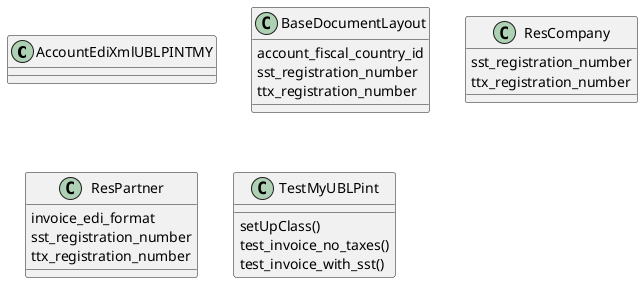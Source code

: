 @startuml classes_l10n_my_ubl_pint
set namespaceSeparator none
class "AccountEdiXmlUBLPINTMY" as odoo_src.odoo.addons.l10n_my_ubl_pint.models.account_edi_xml_pint_my.AccountEdiXmlUBLPINTMY {
}
class "BaseDocumentLayout" as odoo_src.odoo.addons.l10n_my_ubl_pint.models.res_company.BaseDocumentLayout {
  account_fiscal_country_id
  sst_registration_number
  ttx_registration_number
}
class "ResCompany" as odoo_src.odoo.addons.l10n_my_ubl_pint.models.res_company.ResCompany {
  sst_registration_number
  ttx_registration_number
}
class "ResPartner" as odoo_src.odoo.addons.l10n_my_ubl_pint.models.res_partner.ResPartner {
  invoice_edi_format
  sst_registration_number
  ttx_registration_number
}
class "TestMyUBLPint" as odoo_src.odoo.addons.l10n_my_ubl_pint.tests.test_my_ubl_pint.TestMyUBLPint {
  setUpClass()
  test_invoice_no_taxes()
  test_invoice_with_sst()
}
@enduml
